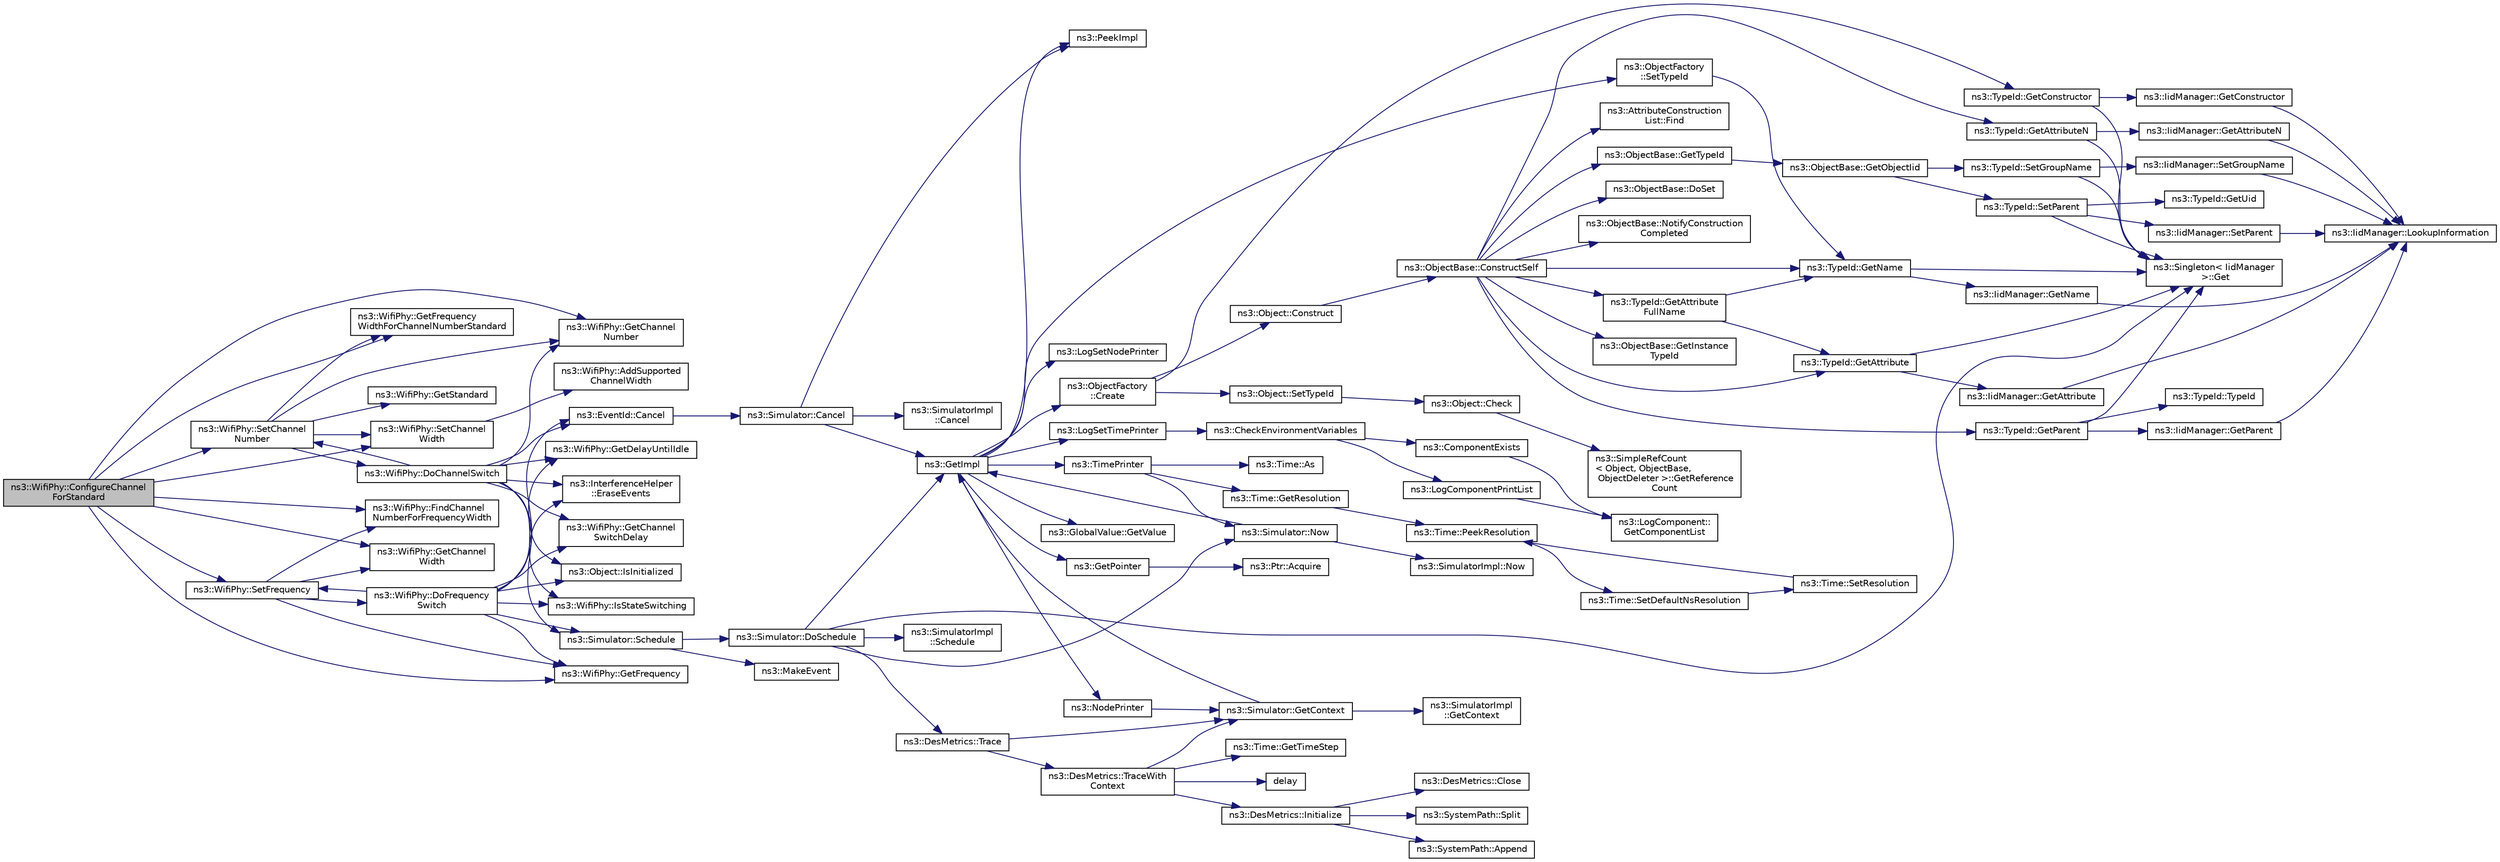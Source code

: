 digraph "ns3::WifiPhy::ConfigureChannelForStandard"
{
  edge [fontname="Helvetica",fontsize="10",labelfontname="Helvetica",labelfontsize="10"];
  node [fontname="Helvetica",fontsize="10",shape=record];
  rankdir="LR";
  Node1 [label="ns3::WifiPhy::ConfigureChannel\lForStandard",height=0.2,width=0.4,color="black", fillcolor="grey75", style="filled", fontcolor="black"];
  Node1 -> Node2 [color="midnightblue",fontsize="10",style="solid"];
  Node2 [label="ns3::WifiPhy::GetFrequency",height=0.2,width=0.4,color="black", fillcolor="white", style="filled",URL="$d6/d5a/classns3_1_1WifiPhy.html#ad2508d94faf22d690d6b8b4367934fd1"];
  Node1 -> Node3 [color="midnightblue",fontsize="10",style="solid"];
  Node3 [label="ns3::WifiPhy::FindChannel\lNumberForFrequencyWidth",height=0.2,width=0.4,color="black", fillcolor="white", style="filled",URL="$d6/d5a/classns3_1_1WifiPhy.html#ac1a2644035e5ec7129ec1a1583face8a"];
  Node1 -> Node4 [color="midnightblue",fontsize="10",style="solid"];
  Node4 [label="ns3::WifiPhy::GetChannel\lWidth",height=0.2,width=0.4,color="black", fillcolor="white", style="filled",URL="$d6/d5a/classns3_1_1WifiPhy.html#a4a5d5009b3b3308f2baeed42a2007189"];
  Node1 -> Node5 [color="midnightblue",fontsize="10",style="solid"];
  Node5 [label="ns3::WifiPhy::SetChannel\lNumber",height=0.2,width=0.4,color="black", fillcolor="white", style="filled",URL="$d6/d5a/classns3_1_1WifiPhy.html#a2d13cf6ae4c185cae8516516afe4a32a",tooltip="Set channel number. "];
  Node5 -> Node6 [color="midnightblue",fontsize="10",style="solid"];
  Node6 [label="ns3::WifiPhy::GetChannel\lNumber",height=0.2,width=0.4,color="black", fillcolor="white", style="filled",URL="$d6/d5a/classns3_1_1WifiPhy.html#a5cf0ccf06109ace61db51c83e91b7e8d"];
  Node5 -> Node7 [color="midnightblue",fontsize="10",style="solid"];
  Node7 [label="ns3::WifiPhy::GetFrequency\lWidthForChannelNumberStandard",height=0.2,width=0.4,color="black", fillcolor="white", style="filled",URL="$d6/d5a/classns3_1_1WifiPhy.html#ad4ffecf66d648b47d62ad73143a3fcbc"];
  Node5 -> Node8 [color="midnightblue",fontsize="10",style="solid"];
  Node8 [label="ns3::WifiPhy::GetStandard",height=0.2,width=0.4,color="black", fillcolor="white", style="filled",URL="$d6/d5a/classns3_1_1WifiPhy.html#af33f60586f8e0bd1763b863e7ce193b2"];
  Node5 -> Node9 [color="midnightblue",fontsize="10",style="solid"];
  Node9 [label="ns3::WifiPhy::DoChannelSwitch",height=0.2,width=0.4,color="black", fillcolor="white", style="filled",URL="$d6/d5a/classns3_1_1WifiPhy.html#a373181dc2e4d4838ab979b5ca3831f4f",tooltip="Perform any actions necessary when user changes channel number. "];
  Node9 -> Node10 [color="midnightblue",fontsize="10",style="solid"];
  Node10 [label="ns3::Object::IsInitialized",height=0.2,width=0.4,color="black", fillcolor="white", style="filled",URL="$d9/d77/classns3_1_1Object.html#a3db2ecf857f51c1ad66c5103ac679e2d",tooltip="returns true if the object has been initialized. "];
  Node9 -> Node11 [color="midnightblue",fontsize="10",style="solid"];
  Node11 [label="ns3::WifiPhy::IsStateSwitching",height=0.2,width=0.4,color="black", fillcolor="white", style="filled",URL="$d6/d5a/classns3_1_1WifiPhy.html#a84d633dc83b1add93b0030f6b57f8a90"];
  Node9 -> Node12 [color="midnightblue",fontsize="10",style="solid"];
  Node12 [label="ns3::EventId::Cancel",height=0.2,width=0.4,color="black", fillcolor="white", style="filled",URL="$d1/df8/classns3_1_1EventId.html#a993ae94e48e014e1afd47edb16db7a11"];
  Node12 -> Node13 [color="midnightblue",fontsize="10",style="solid"];
  Node13 [label="ns3::Simulator::Cancel",height=0.2,width=0.4,color="black", fillcolor="white", style="filled",URL="$d7/deb/classns3_1_1Simulator.html#a1b903a62d6117ef28f7ba3c6500689bf"];
  Node13 -> Node14 [color="midnightblue",fontsize="10",style="solid"];
  Node14 [label="ns3::PeekImpl",height=0.2,width=0.4,color="black", fillcolor="white", style="filled",URL="$d4/d8b/group__simulator.html#ga233c5c38de117e4e4a5a9cd168694792",tooltip="Get the static SimulatorImpl instance. "];
  Node13 -> Node15 [color="midnightblue",fontsize="10",style="solid"];
  Node15 [label="ns3::GetImpl",height=0.2,width=0.4,color="black", fillcolor="white", style="filled",URL="$d4/d8b/group__simulator.html#ga42eb4eddad41528d4d99794a3dae3fd0",tooltip="Get the SimulatorImpl singleton. "];
  Node15 -> Node14 [color="midnightblue",fontsize="10",style="solid"];
  Node15 -> Node16 [color="midnightblue",fontsize="10",style="solid"];
  Node16 [label="ns3::GlobalValue::GetValue",height=0.2,width=0.4,color="black", fillcolor="white", style="filled",URL="$dc/d02/classns3_1_1GlobalValue.html#aa33773cb952ba3c285a03ae2c4769b84"];
  Node15 -> Node17 [color="midnightblue",fontsize="10",style="solid"];
  Node17 [label="ns3::ObjectFactory\l::SetTypeId",height=0.2,width=0.4,color="black", fillcolor="white", style="filled",URL="$d5/d0d/classns3_1_1ObjectFactory.html#a77dcd099064038a1eb7a6b8251229ec3"];
  Node17 -> Node18 [color="midnightblue",fontsize="10",style="solid"];
  Node18 [label="ns3::TypeId::GetName",height=0.2,width=0.4,color="black", fillcolor="white", style="filled",URL="$d6/d11/classns3_1_1TypeId.html#aa3c41c79ae428b3cb396a9c6bb3ef314"];
  Node18 -> Node19 [color="midnightblue",fontsize="10",style="solid"];
  Node19 [label="ns3::Singleton\< IidManager\l \>::Get",height=0.2,width=0.4,color="black", fillcolor="white", style="filled",URL="$d8/d77/classns3_1_1Singleton.html#a80a2cd3c25a27ea72add7a9f7a141ffa"];
  Node18 -> Node20 [color="midnightblue",fontsize="10",style="solid"];
  Node20 [label="ns3::IidManager::GetName",height=0.2,width=0.4,color="black", fillcolor="white", style="filled",URL="$d4/d1c/classns3_1_1IidManager.html#a5d68d0f0f44594dcdec239dbdb5bf53c"];
  Node20 -> Node21 [color="midnightblue",fontsize="10",style="solid"];
  Node21 [label="ns3::IidManager::LookupInformation",height=0.2,width=0.4,color="black", fillcolor="white", style="filled",URL="$d4/d1c/classns3_1_1IidManager.html#a6b1f4ba2815dba27a377e8a8db2384cf"];
  Node15 -> Node22 [color="midnightblue",fontsize="10",style="solid"];
  Node22 [label="ns3::GetPointer",height=0.2,width=0.4,color="black", fillcolor="white", style="filled",URL="$d7/d2e/namespacens3.html#ab4e173cdfd43d17c1a40d5348510a670"];
  Node22 -> Node23 [color="midnightblue",fontsize="10",style="solid"];
  Node23 [label="ns3::Ptr::Acquire",height=0.2,width=0.4,color="black", fillcolor="white", style="filled",URL="$dc/d90/classns3_1_1Ptr.html#a9579b15e8c42dcdff5869d9d987562fb"];
  Node15 -> Node24 [color="midnightblue",fontsize="10",style="solid"];
  Node24 [label="ns3::ObjectFactory\l::Create",height=0.2,width=0.4,color="black", fillcolor="white", style="filled",URL="$d5/d0d/classns3_1_1ObjectFactory.html#a18152e93f0a6fe184ed7300cb31e9896"];
  Node24 -> Node25 [color="midnightblue",fontsize="10",style="solid"];
  Node25 [label="ns3::TypeId::GetConstructor",height=0.2,width=0.4,color="black", fillcolor="white", style="filled",URL="$d6/d11/classns3_1_1TypeId.html#ad9b0bc71ee7593a1ff23ff8d53938e95"];
  Node25 -> Node19 [color="midnightblue",fontsize="10",style="solid"];
  Node25 -> Node26 [color="midnightblue",fontsize="10",style="solid"];
  Node26 [label="ns3::IidManager::GetConstructor",height=0.2,width=0.4,color="black", fillcolor="white", style="filled",URL="$d4/d1c/classns3_1_1IidManager.html#ab10b30abe7efc5456b7930aab8638280"];
  Node26 -> Node21 [color="midnightblue",fontsize="10",style="solid"];
  Node24 -> Node27 [color="midnightblue",fontsize="10",style="solid"];
  Node27 [label="ns3::Object::SetTypeId",height=0.2,width=0.4,color="black", fillcolor="white", style="filled",URL="$d9/d77/classns3_1_1Object.html#a19b1ebd8ec8fe404845e665880a6c5ad"];
  Node27 -> Node28 [color="midnightblue",fontsize="10",style="solid"];
  Node28 [label="ns3::Object::Check",height=0.2,width=0.4,color="black", fillcolor="white", style="filled",URL="$d9/d77/classns3_1_1Object.html#a7e7f89fb0a81d0189cbcacee64b67e4e"];
  Node28 -> Node29 [color="midnightblue",fontsize="10",style="solid"];
  Node29 [label="ns3::SimpleRefCount\l\< Object, ObjectBase,\l ObjectDeleter \>::GetReference\lCount",height=0.2,width=0.4,color="black", fillcolor="white", style="filled",URL="$da/da1/classns3_1_1SimpleRefCount.html#a05378396c93bcc7d6bf78a9ee9ae9cca"];
  Node24 -> Node30 [color="midnightblue",fontsize="10",style="solid"];
  Node30 [label="ns3::Object::Construct",height=0.2,width=0.4,color="black", fillcolor="white", style="filled",URL="$d9/d77/classns3_1_1Object.html#a636e8411dc5228771f45c9b805d348fa"];
  Node30 -> Node31 [color="midnightblue",fontsize="10",style="solid"];
  Node31 [label="ns3::ObjectBase::ConstructSelf",height=0.2,width=0.4,color="black", fillcolor="white", style="filled",URL="$d2/dac/classns3_1_1ObjectBase.html#a5cda18dec6d0744cb652a3ed60056958"];
  Node31 -> Node32 [color="midnightblue",fontsize="10",style="solid"];
  Node32 [label="ns3::ObjectBase::GetInstance\lTypeId",height=0.2,width=0.4,color="black", fillcolor="white", style="filled",URL="$d2/dac/classns3_1_1ObjectBase.html#abe5b43a6f5b99a92a4c3122db31f06fb"];
  Node31 -> Node18 [color="midnightblue",fontsize="10",style="solid"];
  Node31 -> Node33 [color="midnightblue",fontsize="10",style="solid"];
  Node33 [label="ns3::TypeId::GetAttributeN",height=0.2,width=0.4,color="black", fillcolor="white", style="filled",URL="$d6/d11/classns3_1_1TypeId.html#a679c4713f613126a51eb400b345302cb"];
  Node33 -> Node19 [color="midnightblue",fontsize="10",style="solid"];
  Node33 -> Node34 [color="midnightblue",fontsize="10",style="solid"];
  Node34 [label="ns3::IidManager::GetAttributeN",height=0.2,width=0.4,color="black", fillcolor="white", style="filled",URL="$d4/d1c/classns3_1_1IidManager.html#aecf79ed6edb63647774dbfe90cc4f1e2"];
  Node34 -> Node21 [color="midnightblue",fontsize="10",style="solid"];
  Node31 -> Node35 [color="midnightblue",fontsize="10",style="solid"];
  Node35 [label="ns3::TypeId::GetAttribute",height=0.2,width=0.4,color="black", fillcolor="white", style="filled",URL="$d6/d11/classns3_1_1TypeId.html#aa1b746e64e606f94cbedda7cf89788c2"];
  Node35 -> Node19 [color="midnightblue",fontsize="10",style="solid"];
  Node35 -> Node36 [color="midnightblue",fontsize="10",style="solid"];
  Node36 [label="ns3::IidManager::GetAttribute",height=0.2,width=0.4,color="black", fillcolor="white", style="filled",URL="$d4/d1c/classns3_1_1IidManager.html#ae511907e47b48166763e60c583a5a940"];
  Node36 -> Node21 [color="midnightblue",fontsize="10",style="solid"];
  Node31 -> Node37 [color="midnightblue",fontsize="10",style="solid"];
  Node37 [label="ns3::AttributeConstruction\lList::Find",height=0.2,width=0.4,color="black", fillcolor="white", style="filled",URL="$d3/df3/classns3_1_1AttributeConstructionList.html#a22de5cf3e1bcd9dc6c7748fc911811b4"];
  Node31 -> Node38 [color="midnightblue",fontsize="10",style="solid"];
  Node38 [label="ns3::ObjectBase::DoSet",height=0.2,width=0.4,color="black", fillcolor="white", style="filled",URL="$d2/dac/classns3_1_1ObjectBase.html#afe5f2f7b2fabc99aa33f9bb434e3b695"];
  Node31 -> Node39 [color="midnightblue",fontsize="10",style="solid"];
  Node39 [label="ns3::TypeId::GetAttribute\lFullName",height=0.2,width=0.4,color="black", fillcolor="white", style="filled",URL="$d6/d11/classns3_1_1TypeId.html#a1da5483f43630ea65952099fc39944a2"];
  Node39 -> Node35 [color="midnightblue",fontsize="10",style="solid"];
  Node39 -> Node18 [color="midnightblue",fontsize="10",style="solid"];
  Node31 -> Node40 [color="midnightblue",fontsize="10",style="solid"];
  Node40 [label="ns3::TypeId::GetParent",height=0.2,width=0.4,color="black", fillcolor="white", style="filled",URL="$d6/d11/classns3_1_1TypeId.html#ac51f28398d2ef1f9a7790047c43dd22c"];
  Node40 -> Node19 [color="midnightblue",fontsize="10",style="solid"];
  Node40 -> Node41 [color="midnightblue",fontsize="10",style="solid"];
  Node41 [label="ns3::IidManager::GetParent",height=0.2,width=0.4,color="black", fillcolor="white", style="filled",URL="$d4/d1c/classns3_1_1IidManager.html#a504f9d76281bd6149556b1d15e80231d"];
  Node41 -> Node21 [color="midnightblue",fontsize="10",style="solid"];
  Node40 -> Node42 [color="midnightblue",fontsize="10",style="solid"];
  Node42 [label="ns3::TypeId::TypeId",height=0.2,width=0.4,color="black", fillcolor="white", style="filled",URL="$d6/d11/classns3_1_1TypeId.html#ab76e26690f1af4f1cffa6a72245e8928"];
  Node31 -> Node43 [color="midnightblue",fontsize="10",style="solid"];
  Node43 [label="ns3::ObjectBase::GetTypeId",height=0.2,width=0.4,color="black", fillcolor="white", style="filled",URL="$d2/dac/classns3_1_1ObjectBase.html#a2b870298ebceaaeffc9d65e15c022eac"];
  Node43 -> Node44 [color="midnightblue",fontsize="10",style="solid"];
  Node44 [label="ns3::ObjectBase::GetObjectIid",height=0.2,width=0.4,color="black", fillcolor="white", style="filled",URL="$d2/dac/classns3_1_1ObjectBase.html#a4fcfd18844c60f163c5dce52456d111b"];
  Node44 -> Node45 [color="midnightblue",fontsize="10",style="solid"];
  Node45 [label="ns3::TypeId::SetParent",height=0.2,width=0.4,color="black", fillcolor="white", style="filled",URL="$d6/d11/classns3_1_1TypeId.html#abaaca67ab7d2471067e7c275df0f7309"];
  Node45 -> Node46 [color="midnightblue",fontsize="10",style="solid"];
  Node46 [label="ns3::TypeId::GetUid",height=0.2,width=0.4,color="black", fillcolor="white", style="filled",URL="$d6/d11/classns3_1_1TypeId.html#acd3e41de6340d06299f4fd63e2ed8da0"];
  Node45 -> Node19 [color="midnightblue",fontsize="10",style="solid"];
  Node45 -> Node47 [color="midnightblue",fontsize="10",style="solid"];
  Node47 [label="ns3::IidManager::SetParent",height=0.2,width=0.4,color="black", fillcolor="white", style="filled",URL="$d4/d1c/classns3_1_1IidManager.html#a4042931260554c907699367b6811426f"];
  Node47 -> Node21 [color="midnightblue",fontsize="10",style="solid"];
  Node44 -> Node48 [color="midnightblue",fontsize="10",style="solid"];
  Node48 [label="ns3::TypeId::SetGroupName",height=0.2,width=0.4,color="black", fillcolor="white", style="filled",URL="$d6/d11/classns3_1_1TypeId.html#a87ab97caba5bbbd080b4490576f8bb40"];
  Node48 -> Node19 [color="midnightblue",fontsize="10",style="solid"];
  Node48 -> Node49 [color="midnightblue",fontsize="10",style="solid"];
  Node49 [label="ns3::IidManager::SetGroupName",height=0.2,width=0.4,color="black", fillcolor="white", style="filled",URL="$d4/d1c/classns3_1_1IidManager.html#a3bc08ad1c8a26224153caacd2def37de"];
  Node49 -> Node21 [color="midnightblue",fontsize="10",style="solid"];
  Node31 -> Node50 [color="midnightblue",fontsize="10",style="solid"];
  Node50 [label="ns3::ObjectBase::NotifyConstruction\lCompleted",height=0.2,width=0.4,color="black", fillcolor="white", style="filled",URL="$d2/dac/classns3_1_1ObjectBase.html#aa349348317dbdb62a7ee1df89db1eb8b"];
  Node15 -> Node51 [color="midnightblue",fontsize="10",style="solid"];
  Node51 [label="ns3::LogSetTimePrinter",height=0.2,width=0.4,color="black", fillcolor="white", style="filled",URL="$d7/d2e/namespacens3.html#acf6a1749b3febc5a6a5b2b8620138d80"];
  Node51 -> Node52 [color="midnightblue",fontsize="10",style="solid"];
  Node52 [label="ns3::CheckEnvironmentVariables",height=0.2,width=0.4,color="black", fillcolor="white", style="filled",URL="$d8/dff/group__logging.html#gacdc0bdeb2d8a90089d4fb09c4b8569ff"];
  Node52 -> Node53 [color="midnightblue",fontsize="10",style="solid"];
  Node53 [label="ns3::ComponentExists",height=0.2,width=0.4,color="black", fillcolor="white", style="filled",URL="$d8/dff/group__logging.html#gaadcc698770aae684c54dbd1ef4e4b37a"];
  Node53 -> Node54 [color="midnightblue",fontsize="10",style="solid"];
  Node54 [label="ns3::LogComponent::\lGetComponentList",height=0.2,width=0.4,color="black", fillcolor="white", style="filled",URL="$d9/d3f/classns3_1_1LogComponent.html#a63eb2c0fd93c30f9081443c2fd4bffe9"];
  Node52 -> Node55 [color="midnightblue",fontsize="10",style="solid"];
  Node55 [label="ns3::LogComponentPrintList",height=0.2,width=0.4,color="black", fillcolor="white", style="filled",URL="$d7/d2e/namespacens3.html#a5252703c3f8260fd6dc609f1b276e57c"];
  Node55 -> Node54 [color="midnightblue",fontsize="10",style="solid"];
  Node15 -> Node56 [color="midnightblue",fontsize="10",style="solid"];
  Node56 [label="ns3::TimePrinter",height=0.2,width=0.4,color="black", fillcolor="white", style="filled",URL="$d8/dff/group__logging.html#gaaad3642e8247a056cd83001d805b0812"];
  Node56 -> Node57 [color="midnightblue",fontsize="10",style="solid"];
  Node57 [label="ns3::Time::GetResolution",height=0.2,width=0.4,color="black", fillcolor="white", style="filled",URL="$dc/d04/classns3_1_1Time.html#a1444f0f08b5e19f031157609e32fcf98"];
  Node57 -> Node58 [color="midnightblue",fontsize="10",style="solid"];
  Node58 [label="ns3::Time::PeekResolution",height=0.2,width=0.4,color="black", fillcolor="white", style="filled",URL="$dc/d04/classns3_1_1Time.html#a963e53522278fcbdf1ab9f7adbd0f5d6"];
  Node58 -> Node59 [color="midnightblue",fontsize="10",style="solid"];
  Node59 [label="ns3::Time::SetDefaultNsResolution",height=0.2,width=0.4,color="black", fillcolor="white", style="filled",URL="$dc/d04/classns3_1_1Time.html#a6a872e62f71dfa817fef2c549473d980"];
  Node59 -> Node60 [color="midnightblue",fontsize="10",style="solid"];
  Node60 [label="ns3::Time::SetResolution",height=0.2,width=0.4,color="black", fillcolor="white", style="filled",URL="$dc/d04/classns3_1_1Time.html#ac89165ba7715b66017a49c718f4aef09"];
  Node60 -> Node58 [color="midnightblue",fontsize="10",style="solid"];
  Node56 -> Node61 [color="midnightblue",fontsize="10",style="solid"];
  Node61 [label="ns3::Simulator::Now",height=0.2,width=0.4,color="black", fillcolor="white", style="filled",URL="$d7/deb/classns3_1_1Simulator.html#ac3178fa975b419f7875e7105be122800"];
  Node61 -> Node15 [color="midnightblue",fontsize="10",style="solid"];
  Node61 -> Node62 [color="midnightblue",fontsize="10",style="solid"];
  Node62 [label="ns3::SimulatorImpl::Now",height=0.2,width=0.4,color="black", fillcolor="white", style="filled",URL="$d2/d19/classns3_1_1SimulatorImpl.html#aa516c50060846adc6fd316e83ef0797c"];
  Node56 -> Node63 [color="midnightblue",fontsize="10",style="solid"];
  Node63 [label="ns3::Time::As",height=0.2,width=0.4,color="black", fillcolor="white", style="filled",URL="$dc/d04/classns3_1_1Time.html#a0bb1110638ce9938248bd07865a328ab"];
  Node15 -> Node64 [color="midnightblue",fontsize="10",style="solid"];
  Node64 [label="ns3::LogSetNodePrinter",height=0.2,width=0.4,color="black", fillcolor="white", style="filled",URL="$d7/d2e/namespacens3.html#aa6e659ca357c8309352fa0f146793810"];
  Node15 -> Node65 [color="midnightblue",fontsize="10",style="solid"];
  Node65 [label="ns3::NodePrinter",height=0.2,width=0.4,color="black", fillcolor="white", style="filled",URL="$d8/dff/group__logging.html#gaaffbf70ff3766cd62b8bbd9b140d2a1b"];
  Node65 -> Node66 [color="midnightblue",fontsize="10",style="solid"];
  Node66 [label="ns3::Simulator::GetContext",height=0.2,width=0.4,color="black", fillcolor="white", style="filled",URL="$d7/deb/classns3_1_1Simulator.html#a8514b74ee2c42916b351b33c4a963bb0"];
  Node66 -> Node15 [color="midnightblue",fontsize="10",style="solid"];
  Node66 -> Node67 [color="midnightblue",fontsize="10",style="solid"];
  Node67 [label="ns3::SimulatorImpl\l::GetContext",height=0.2,width=0.4,color="black", fillcolor="white", style="filled",URL="$d2/d19/classns3_1_1SimulatorImpl.html#a8b66270c97766c0adb997e2535648557"];
  Node13 -> Node68 [color="midnightblue",fontsize="10",style="solid"];
  Node68 [label="ns3::SimulatorImpl\l::Cancel",height=0.2,width=0.4,color="black", fillcolor="white", style="filled",URL="$d2/d19/classns3_1_1SimulatorImpl.html#ad117e616c99c915ddac6267a74804807"];
  Node9 -> Node69 [color="midnightblue",fontsize="10",style="solid"];
  Node69 [label="ns3::Simulator::Schedule",height=0.2,width=0.4,color="black", fillcolor="white", style="filled",URL="$d7/deb/classns3_1_1Simulator.html#a671882c894a08af4a5e91181bf1eec13"];
  Node69 -> Node70 [color="midnightblue",fontsize="10",style="solid"];
  Node70 [label="ns3::Simulator::DoSchedule",height=0.2,width=0.4,color="black", fillcolor="white", style="filled",URL="$d7/deb/classns3_1_1Simulator.html#a47af23973938819bdc89cb2807e09ed5"];
  Node70 -> Node19 [color="midnightblue",fontsize="10",style="solid"];
  Node70 -> Node71 [color="midnightblue",fontsize="10",style="solid"];
  Node71 [label="ns3::DesMetrics::Trace",height=0.2,width=0.4,color="black", fillcolor="white", style="filled",URL="$d5/d69/classns3_1_1DesMetrics.html#ab7c6c097412d0398affbc9f8d2643160"];
  Node71 -> Node72 [color="midnightblue",fontsize="10",style="solid"];
  Node72 [label="ns3::DesMetrics::TraceWith\lContext",height=0.2,width=0.4,color="black", fillcolor="white", style="filled",URL="$d5/d69/classns3_1_1DesMetrics.html#abc404d9eee92f4e8fd67f5d200490ed6"];
  Node72 -> Node73 [color="midnightblue",fontsize="10",style="solid"];
  Node73 [label="ns3::DesMetrics::Initialize",height=0.2,width=0.4,color="black", fillcolor="white", style="filled",URL="$d5/d69/classns3_1_1DesMetrics.html#a63bf3891d9fd2cf8c76b375b3db67756"];
  Node73 -> Node74 [color="midnightblue",fontsize="10",style="solid"];
  Node74 [label="ns3::DesMetrics::Close",height=0.2,width=0.4,color="black", fillcolor="white", style="filled",URL="$d5/d69/classns3_1_1DesMetrics.html#a17b52dbb23cd230d64404f57f59029c5"];
  Node73 -> Node75 [color="midnightblue",fontsize="10",style="solid"];
  Node75 [label="ns3::SystemPath::Split",height=0.2,width=0.4,color="black", fillcolor="white", style="filled",URL="$d0/dde/group__systempath.html#ga523072e05da63b63113d1bea840edf1a"];
  Node73 -> Node76 [color="midnightblue",fontsize="10",style="solid"];
  Node76 [label="ns3::SystemPath::Append",height=0.2,width=0.4,color="black", fillcolor="white", style="filled",URL="$d0/dde/group__systempath.html#gaaa5a530cee42c8eda7e4f4523ef7e1cd"];
  Node72 -> Node66 [color="midnightblue",fontsize="10",style="solid"];
  Node72 -> Node77 [color="midnightblue",fontsize="10",style="solid"];
  Node77 [label="ns3::Time::GetTimeStep",height=0.2,width=0.4,color="black", fillcolor="white", style="filled",URL="$dc/d04/classns3_1_1Time.html#a40a7025b73dac7d02f8a4e1e54eaa5b5"];
  Node72 -> Node78 [color="midnightblue",fontsize="10",style="solid"];
  Node78 [label="delay",height=0.2,width=0.4,color="black", fillcolor="white", style="filled",URL="$d8/d68/lte_2model_2fading-traces_2fading__trace__generator_8m.html#a7964e6aa8f61a9d28973c8267a606ad8"];
  Node71 -> Node66 [color="midnightblue",fontsize="10",style="solid"];
  Node70 -> Node61 [color="midnightblue",fontsize="10",style="solid"];
  Node70 -> Node15 [color="midnightblue",fontsize="10",style="solid"];
  Node70 -> Node79 [color="midnightblue",fontsize="10",style="solid"];
  Node79 [label="ns3::SimulatorImpl\l::Schedule",height=0.2,width=0.4,color="black", fillcolor="white", style="filled",URL="$d2/d19/classns3_1_1SimulatorImpl.html#a24eac97ca7dc0e64162e3596064cfb5c"];
  Node69 -> Node80 [color="midnightblue",fontsize="10",style="solid"];
  Node80 [label="ns3::MakeEvent",height=0.2,width=0.4,color="black", fillcolor="white", style="filled",URL="$d0/dac/group__makeeventfnptr.html#ga289a28a2497c18a9bd299e5e2014094b"];
  Node9 -> Node81 [color="midnightblue",fontsize="10",style="solid"];
  Node81 [label="ns3::WifiPhy::GetDelayUntilIdle",height=0.2,width=0.4,color="black", fillcolor="white", style="filled",URL="$d6/d5a/classns3_1_1WifiPhy.html#aa02ed143ca902af230b9e177ed0d7603"];
  Node9 -> Node5 [color="midnightblue",fontsize="10",style="solid"];
  Node9 -> Node6 [color="midnightblue",fontsize="10",style="solid"];
  Node9 -> Node82 [color="midnightblue",fontsize="10",style="solid"];
  Node82 [label="ns3::WifiPhy::GetChannel\lSwitchDelay",height=0.2,width=0.4,color="black", fillcolor="white", style="filled",URL="$d6/d5a/classns3_1_1WifiPhy.html#a87aceab44ed843359bdaab5ea8cf4ad3"];
  Node9 -> Node83 [color="midnightblue",fontsize="10",style="solid"];
  Node83 [label="ns3::InterferenceHelper\l::EraseEvents",height=0.2,width=0.4,color="black", fillcolor="white", style="filled",URL="$dc/d0f/classns3_1_1InterferenceHelper.html#a30aa5b4b44ef28dd034c124b32dd8ed1"];
  Node5 -> Node84 [color="midnightblue",fontsize="10",style="solid"];
  Node84 [label="ns3::WifiPhy::SetChannel\lWidth",height=0.2,width=0.4,color="black", fillcolor="white", style="filled",URL="$d6/d5a/classns3_1_1WifiPhy.html#ad4be164ac9858e525cf6c6194c39e015"];
  Node84 -> Node85 [color="midnightblue",fontsize="10",style="solid"];
  Node85 [label="ns3::WifiPhy::AddSupported\lChannelWidth",height=0.2,width=0.4,color="black", fillcolor="white", style="filled",URL="$d6/d5a/classns3_1_1WifiPhy.html#a41978029c11fa6210fbc461d55d330d0"];
  Node1 -> Node6 [color="midnightblue",fontsize="10",style="solid"];
  Node1 -> Node7 [color="midnightblue",fontsize="10",style="solid"];
  Node1 -> Node86 [color="midnightblue",fontsize="10",style="solid"];
  Node86 [label="ns3::WifiPhy::SetFrequency",height=0.2,width=0.4,color="black", fillcolor="white", style="filled",URL="$d6/d5a/classns3_1_1WifiPhy.html#afecd69b20631e112aa863dbed4c4bd22"];
  Node86 -> Node2 [color="midnightblue",fontsize="10",style="solid"];
  Node86 -> Node87 [color="midnightblue",fontsize="10",style="solid"];
  Node87 [label="ns3::WifiPhy::DoFrequency\lSwitch",height=0.2,width=0.4,color="black", fillcolor="white", style="filled",URL="$d6/d5a/classns3_1_1WifiPhy.html#ac70ec2cac73c12260f7d788422e27197",tooltip="Perform any actions necessary when user changes frequency. "];
  Node87 -> Node10 [color="midnightblue",fontsize="10",style="solid"];
  Node87 -> Node11 [color="midnightblue",fontsize="10",style="solid"];
  Node87 -> Node12 [color="midnightblue",fontsize="10",style="solid"];
  Node87 -> Node69 [color="midnightblue",fontsize="10",style="solid"];
  Node87 -> Node81 [color="midnightblue",fontsize="10",style="solid"];
  Node87 -> Node86 [color="midnightblue",fontsize="10",style="solid"];
  Node87 -> Node2 [color="midnightblue",fontsize="10",style="solid"];
  Node87 -> Node82 [color="midnightblue",fontsize="10",style="solid"];
  Node87 -> Node83 [color="midnightblue",fontsize="10",style="solid"];
  Node86 -> Node3 [color="midnightblue",fontsize="10",style="solid"];
  Node86 -> Node4 [color="midnightblue",fontsize="10",style="solid"];
  Node1 -> Node84 [color="midnightblue",fontsize="10",style="solid"];
}
